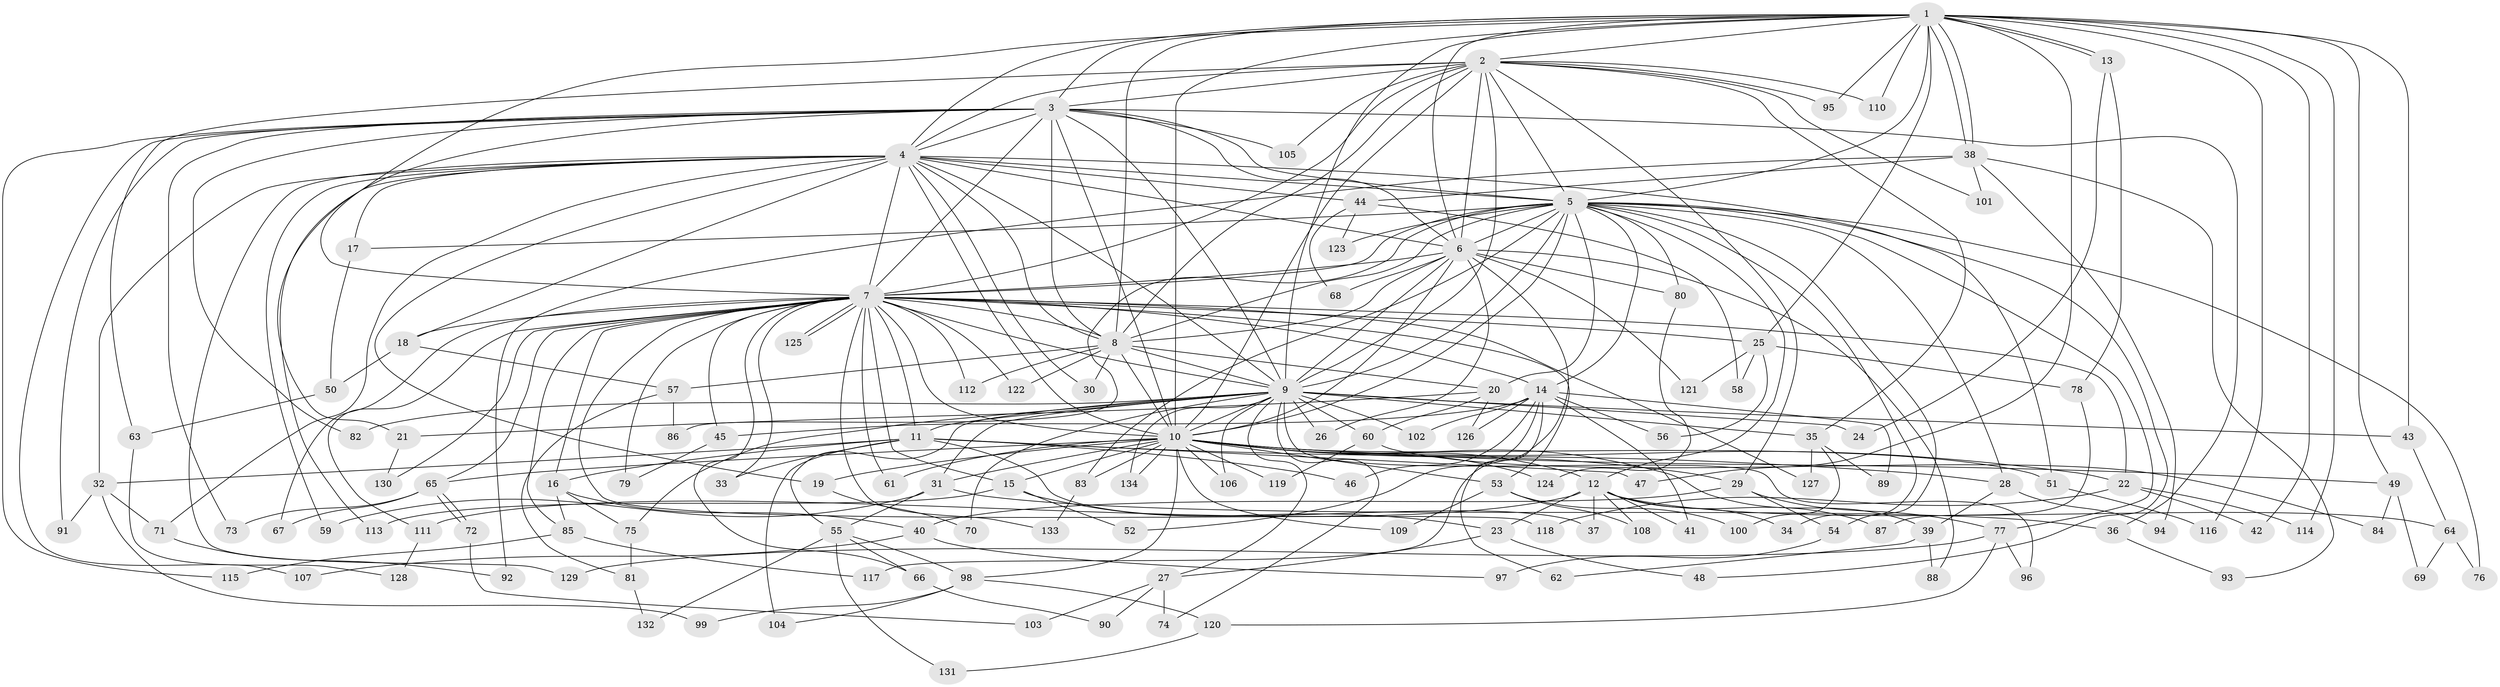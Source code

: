 // coarse degree distribution, {21: 0.00980392156862745, 15: 0.0196078431372549, 18: 0.00980392156862745, 19: 0.00980392156862745, 29: 0.0196078431372549, 31: 0.00980392156862745, 13: 0.00980392156862745, 35: 0.00980392156862745, 10: 0.00980392156862745, 4: 0.09803921568627451, 5: 0.08823529411764706, 6: 0.00980392156862745, 3: 0.12745098039215685, 7: 0.029411764705882353, 2: 0.5294117647058824, 8: 0.00980392156862745}
// Generated by graph-tools (version 1.1) at 2025/23/03/03/25 07:23:45]
// undirected, 134 vertices, 293 edges
graph export_dot {
graph [start="1"]
  node [color=gray90,style=filled];
  1;
  2;
  3;
  4;
  5;
  6;
  7;
  8;
  9;
  10;
  11;
  12;
  13;
  14;
  15;
  16;
  17;
  18;
  19;
  20;
  21;
  22;
  23;
  24;
  25;
  26;
  27;
  28;
  29;
  30;
  31;
  32;
  33;
  34;
  35;
  36;
  37;
  38;
  39;
  40;
  41;
  42;
  43;
  44;
  45;
  46;
  47;
  48;
  49;
  50;
  51;
  52;
  53;
  54;
  55;
  56;
  57;
  58;
  59;
  60;
  61;
  62;
  63;
  64;
  65;
  66;
  67;
  68;
  69;
  70;
  71;
  72;
  73;
  74;
  75;
  76;
  77;
  78;
  79;
  80;
  81;
  82;
  83;
  84;
  85;
  86;
  87;
  88;
  89;
  90;
  91;
  92;
  93;
  94;
  95;
  96;
  97;
  98;
  99;
  100;
  101;
  102;
  103;
  104;
  105;
  106;
  107;
  108;
  109;
  110;
  111;
  112;
  113;
  114;
  115;
  116;
  117;
  118;
  119;
  120;
  121;
  122;
  123;
  124;
  125;
  126;
  127;
  128;
  129;
  130;
  131;
  132;
  133;
  134;
  1 -- 2;
  1 -- 3;
  1 -- 4;
  1 -- 5;
  1 -- 6;
  1 -- 7;
  1 -- 8;
  1 -- 9;
  1 -- 10;
  1 -- 13;
  1 -- 13;
  1 -- 25;
  1 -- 38;
  1 -- 38;
  1 -- 42;
  1 -- 43;
  1 -- 47;
  1 -- 49;
  1 -- 95;
  1 -- 110;
  1 -- 114;
  1 -- 116;
  2 -- 3;
  2 -- 4;
  2 -- 5;
  2 -- 6;
  2 -- 7;
  2 -- 8;
  2 -- 9;
  2 -- 10;
  2 -- 29;
  2 -- 35;
  2 -- 63;
  2 -- 95;
  2 -- 101;
  2 -- 105;
  2 -- 110;
  3 -- 4;
  3 -- 5;
  3 -- 6;
  3 -- 7;
  3 -- 8;
  3 -- 9;
  3 -- 10;
  3 -- 21;
  3 -- 36;
  3 -- 73;
  3 -- 82;
  3 -- 91;
  3 -- 105;
  3 -- 107;
  3 -- 115;
  4 -- 5;
  4 -- 6;
  4 -- 7;
  4 -- 8;
  4 -- 9;
  4 -- 10;
  4 -- 17;
  4 -- 18;
  4 -- 19;
  4 -- 30;
  4 -- 32;
  4 -- 44;
  4 -- 51;
  4 -- 59;
  4 -- 71;
  4 -- 113;
  4 -- 129;
  5 -- 6;
  5 -- 7;
  5 -- 8;
  5 -- 9;
  5 -- 10;
  5 -- 12;
  5 -- 14;
  5 -- 17;
  5 -- 20;
  5 -- 28;
  5 -- 34;
  5 -- 48;
  5 -- 54;
  5 -- 76;
  5 -- 77;
  5 -- 80;
  5 -- 83;
  5 -- 86;
  5 -- 123;
  6 -- 7;
  6 -- 8;
  6 -- 9;
  6 -- 10;
  6 -- 26;
  6 -- 68;
  6 -- 80;
  6 -- 88;
  6 -- 117;
  6 -- 121;
  7 -- 8;
  7 -- 9;
  7 -- 10;
  7 -- 11;
  7 -- 14;
  7 -- 15;
  7 -- 16;
  7 -- 18;
  7 -- 22;
  7 -- 25;
  7 -- 33;
  7 -- 45;
  7 -- 53;
  7 -- 61;
  7 -- 65;
  7 -- 66;
  7 -- 67;
  7 -- 79;
  7 -- 85;
  7 -- 111;
  7 -- 112;
  7 -- 118;
  7 -- 122;
  7 -- 125;
  7 -- 125;
  7 -- 127;
  7 -- 130;
  7 -- 133;
  8 -- 9;
  8 -- 10;
  8 -- 20;
  8 -- 30;
  8 -- 57;
  8 -- 112;
  8 -- 122;
  9 -- 10;
  9 -- 11;
  9 -- 24;
  9 -- 26;
  9 -- 27;
  9 -- 31;
  9 -- 35;
  9 -- 43;
  9 -- 55;
  9 -- 60;
  9 -- 70;
  9 -- 74;
  9 -- 75;
  9 -- 82;
  9 -- 96;
  9 -- 102;
  9 -- 106;
  9 -- 134;
  10 -- 12;
  10 -- 15;
  10 -- 19;
  10 -- 22;
  10 -- 29;
  10 -- 31;
  10 -- 39;
  10 -- 49;
  10 -- 51;
  10 -- 53;
  10 -- 61;
  10 -- 65;
  10 -- 83;
  10 -- 98;
  10 -- 106;
  10 -- 109;
  10 -- 119;
  10 -- 124;
  10 -- 134;
  11 -- 16;
  11 -- 28;
  11 -- 32;
  11 -- 33;
  11 -- 37;
  11 -- 46;
  11 -- 47;
  11 -- 104;
  12 -- 23;
  12 -- 34;
  12 -- 37;
  12 -- 41;
  12 -- 64;
  12 -- 87;
  12 -- 108;
  12 -- 111;
  13 -- 24;
  13 -- 78;
  14 -- 41;
  14 -- 45;
  14 -- 46;
  14 -- 52;
  14 -- 56;
  14 -- 62;
  14 -- 89;
  14 -- 102;
  14 -- 126;
  15 -- 23;
  15 -- 52;
  15 -- 113;
  16 -- 40;
  16 -- 75;
  16 -- 85;
  17 -- 50;
  18 -- 50;
  18 -- 57;
  19 -- 70;
  20 -- 21;
  20 -- 60;
  20 -- 126;
  21 -- 130;
  22 -- 42;
  22 -- 114;
  22 -- 118;
  23 -- 27;
  23 -- 48;
  25 -- 56;
  25 -- 58;
  25 -- 78;
  25 -- 121;
  27 -- 74;
  27 -- 90;
  27 -- 103;
  28 -- 39;
  28 -- 94;
  29 -- 40;
  29 -- 54;
  29 -- 77;
  31 -- 36;
  31 -- 55;
  31 -- 59;
  32 -- 71;
  32 -- 91;
  32 -- 99;
  35 -- 89;
  35 -- 100;
  35 -- 127;
  36 -- 93;
  38 -- 44;
  38 -- 92;
  38 -- 93;
  38 -- 94;
  38 -- 101;
  39 -- 62;
  39 -- 88;
  40 -- 97;
  40 -- 107;
  43 -- 64;
  44 -- 58;
  44 -- 68;
  44 -- 123;
  45 -- 79;
  49 -- 69;
  49 -- 84;
  50 -- 63;
  51 -- 116;
  53 -- 100;
  53 -- 108;
  53 -- 109;
  54 -- 97;
  55 -- 66;
  55 -- 98;
  55 -- 131;
  55 -- 132;
  57 -- 81;
  57 -- 86;
  60 -- 84;
  60 -- 119;
  63 -- 128;
  64 -- 69;
  64 -- 76;
  65 -- 67;
  65 -- 72;
  65 -- 72;
  65 -- 73;
  66 -- 90;
  71 -- 92;
  72 -- 103;
  75 -- 81;
  77 -- 96;
  77 -- 120;
  77 -- 129;
  78 -- 87;
  80 -- 124;
  81 -- 132;
  83 -- 133;
  85 -- 115;
  85 -- 117;
  98 -- 99;
  98 -- 104;
  98 -- 120;
  111 -- 128;
  120 -- 131;
}
